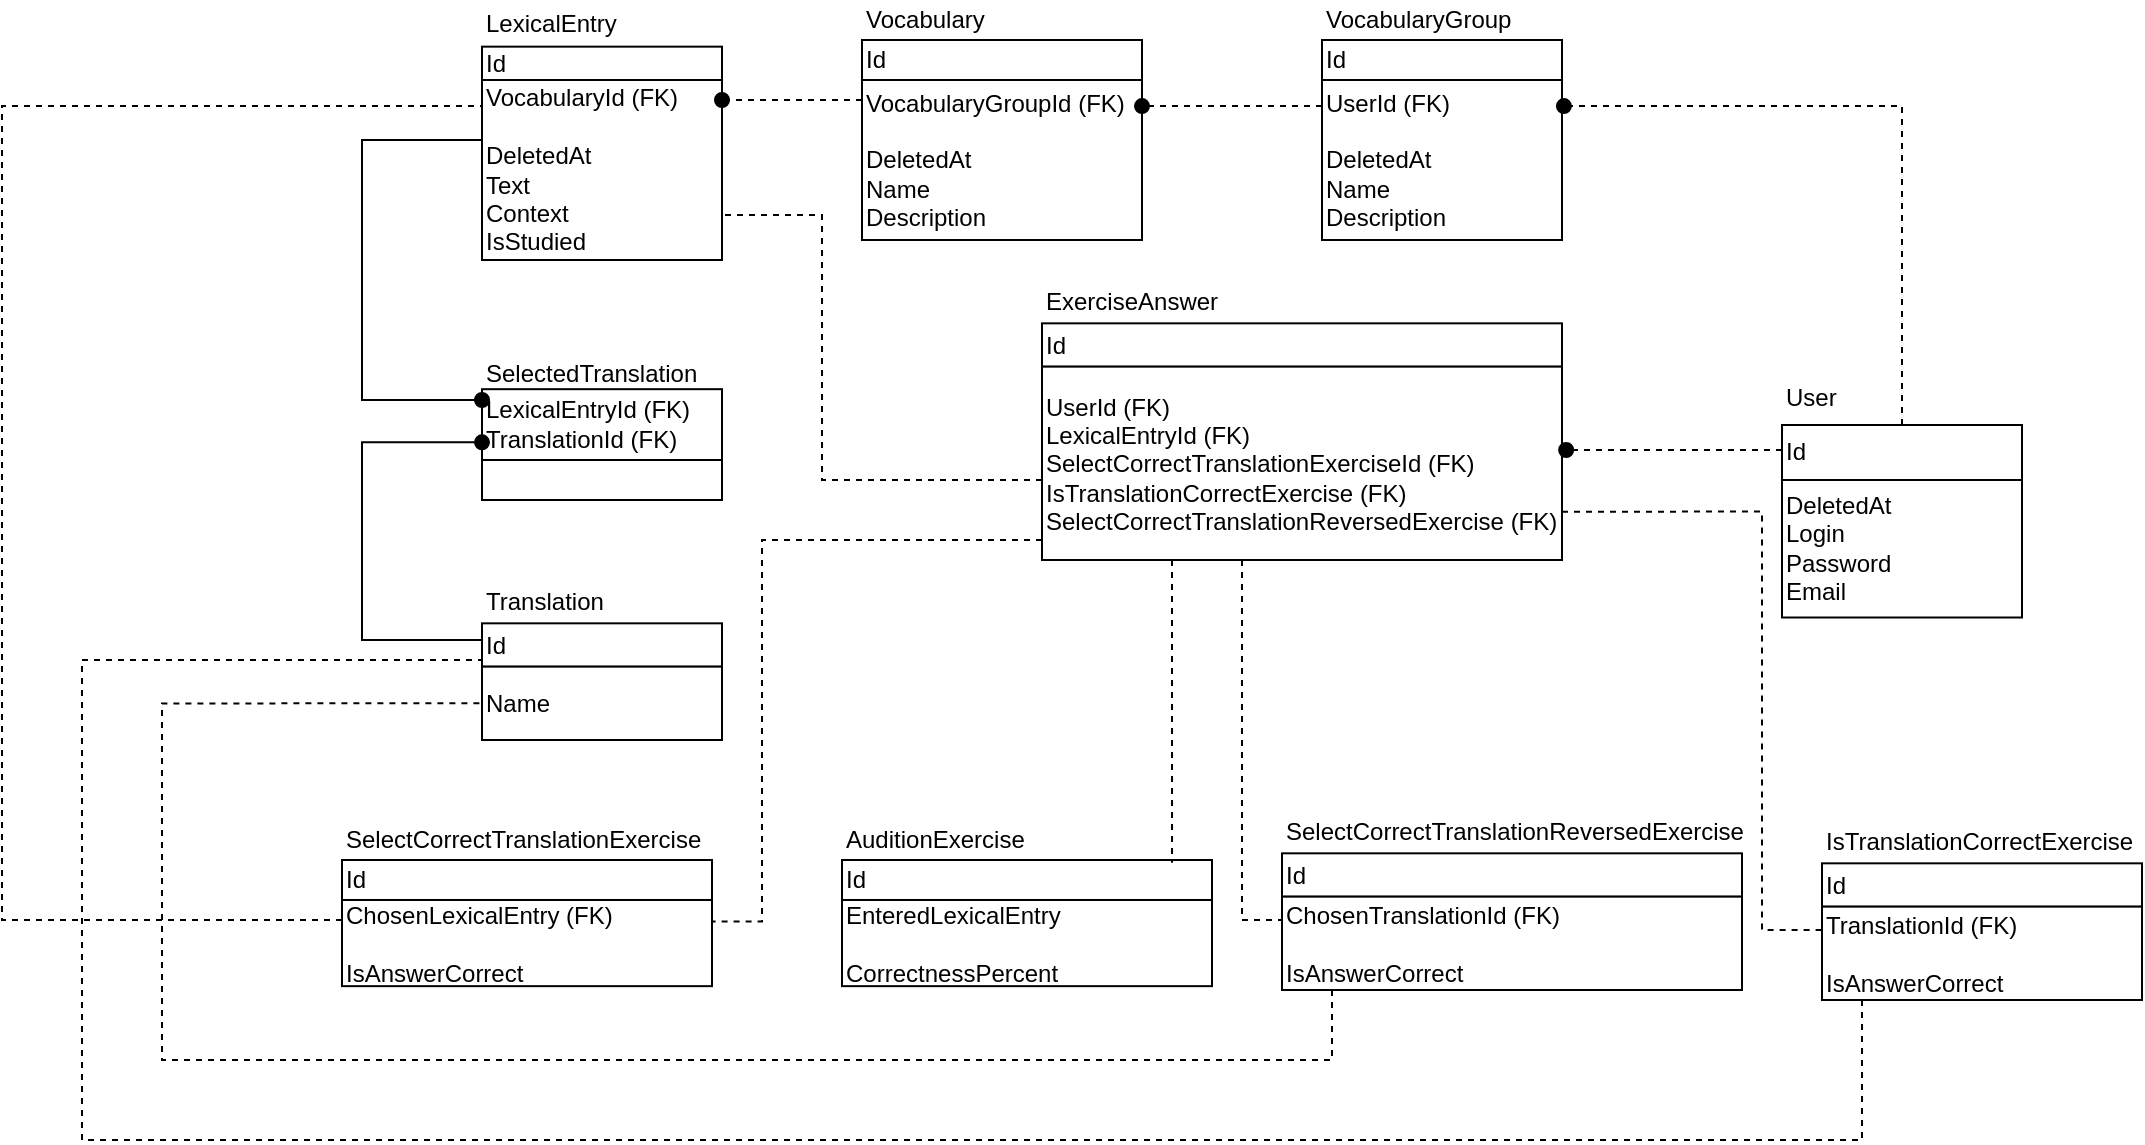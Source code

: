 <mxfile version="14.8.0" type="device"><diagram id="fXVcH7iNR__MrLPiapej" name="Page-1"><mxGraphModel dx="1221" dy="644" grid="1" gridSize="10" guides="1" tooltips="1" connect="1" arrows="1" fold="1" page="1" pageScale="1" pageWidth="1169" pageHeight="1654" math="0" shadow="0"><root><mxCell id="0"/><mxCell id="1" parent="0"/><mxCell id="o7fKMGtFQ-6al6gCFlLX-10" value="" style="group" parent="1" vertex="1" connectable="0"><mxGeometry x="750" y="90" width="120" height="120" as="geometry"/></mxCell><mxCell id="o7fKMGtFQ-6al6gCFlLX-2" value="VocabularyGroup" style="text;html=1;strokeColor=none;fillColor=none;align=left;verticalAlign=middle;whiteSpace=wrap;rounded=0;" parent="o7fKMGtFQ-6al6gCFlLX-10" vertex="1"><mxGeometry width="100" height="20" as="geometry"/></mxCell><mxCell id="o7fKMGtFQ-6al6gCFlLX-7" value="Id" style="rounded=0;whiteSpace=wrap;html=1;align=left;" parent="o7fKMGtFQ-6al6gCFlLX-10" vertex="1"><mxGeometry y="20" width="120" height="20" as="geometry"/></mxCell><mxCell id="o7fKMGtFQ-6al6gCFlLX-9" value="UserId (FK)&lt;br&gt;&lt;br&gt;DeletedAt&lt;br&gt;Name&lt;br&gt;Description&lt;br&gt;" style="rounded=0;whiteSpace=wrap;html=1;align=left;" parent="o7fKMGtFQ-6al6gCFlLX-10" vertex="1"><mxGeometry y="40" width="120" height="80" as="geometry"/></mxCell><mxCell id="o7fKMGtFQ-6al6gCFlLX-8" style="edgeStyle=orthogonalEdgeStyle;rounded=0;orthogonalLoop=1;jettySize=auto;html=1;exitX=0.5;exitY=1;exitDx=0;exitDy=0;" parent="o7fKMGtFQ-6al6gCFlLX-10" source="o7fKMGtFQ-6al6gCFlLX-7" target="o7fKMGtFQ-6al6gCFlLX-7" edge="1"><mxGeometry relative="1" as="geometry"/></mxCell><mxCell id="o7fKMGtFQ-6al6gCFlLX-11" value="" style="group" parent="1" vertex="1" connectable="0"><mxGeometry x="980" y="275" width="120" height="165" as="geometry"/></mxCell><mxCell id="o7fKMGtFQ-6al6gCFlLX-12" value="User" style="text;html=1;strokeColor=none;fillColor=none;align=left;verticalAlign=middle;whiteSpace=wrap;rounded=0;" parent="o7fKMGtFQ-6al6gCFlLX-11" vertex="1"><mxGeometry width="100" height="27.5" as="geometry"/></mxCell><mxCell id="o7fKMGtFQ-6al6gCFlLX-13" value="Id" style="rounded=0;whiteSpace=wrap;html=1;align=left;" parent="o7fKMGtFQ-6al6gCFlLX-11" vertex="1"><mxGeometry y="27.5" width="120" height="27.5" as="geometry"/></mxCell><mxCell id="o7fKMGtFQ-6al6gCFlLX-14" value="DeletedAt&lt;br&gt;Login&lt;br&gt;Password&lt;br&gt;Email" style="rounded=0;whiteSpace=wrap;html=1;align=left;" parent="o7fKMGtFQ-6al6gCFlLX-11" vertex="1"><mxGeometry y="55.0" width="120" height="68.75" as="geometry"/></mxCell><mxCell id="o7fKMGtFQ-6al6gCFlLX-15" style="edgeStyle=orthogonalEdgeStyle;rounded=0;orthogonalLoop=1;jettySize=auto;html=1;exitX=0.5;exitY=1;exitDx=0;exitDy=0;" parent="o7fKMGtFQ-6al6gCFlLX-11" source="o7fKMGtFQ-6al6gCFlLX-13" target="o7fKMGtFQ-6al6gCFlLX-13" edge="1"><mxGeometry relative="1" as="geometry"/></mxCell><mxCell id="o7fKMGtFQ-6al6gCFlLX-16" value="" style="group" parent="1" vertex="1" connectable="0"><mxGeometry x="520" y="90" width="140" height="120" as="geometry"/></mxCell><mxCell id="o7fKMGtFQ-6al6gCFlLX-17" value="Vocabulary" style="text;html=1;strokeColor=none;fillColor=none;align=left;verticalAlign=middle;whiteSpace=wrap;rounded=0;" parent="o7fKMGtFQ-6al6gCFlLX-16" vertex="1"><mxGeometry width="100" height="20" as="geometry"/></mxCell><mxCell id="o7fKMGtFQ-6al6gCFlLX-18" value="Id" style="rounded=0;whiteSpace=wrap;html=1;align=left;" parent="o7fKMGtFQ-6al6gCFlLX-16" vertex="1"><mxGeometry y="20" width="140" height="20" as="geometry"/></mxCell><mxCell id="o7fKMGtFQ-6al6gCFlLX-19" value="VocabularyGroupId (FK)&lt;br&gt;&lt;br&gt;DeletedAt&lt;br&gt;Name&lt;br&gt;Description" style="rounded=0;whiteSpace=wrap;html=1;align=left;" parent="o7fKMGtFQ-6al6gCFlLX-16" vertex="1"><mxGeometry y="40" width="140" height="80" as="geometry"/></mxCell><mxCell id="o7fKMGtFQ-6al6gCFlLX-20" style="edgeStyle=orthogonalEdgeStyle;rounded=0;orthogonalLoop=1;jettySize=auto;html=1;exitX=0.5;exitY=1;exitDx=0;exitDy=0;" parent="o7fKMGtFQ-6al6gCFlLX-16" source="o7fKMGtFQ-6al6gCFlLX-18" target="o7fKMGtFQ-6al6gCFlLX-18" edge="1"><mxGeometry relative="1" as="geometry"/></mxCell><mxCell id="o7fKMGtFQ-6al6gCFlLX-22" value="" style="group" parent="1" vertex="1" connectable="0"><mxGeometry x="330" y="90" width="120" height="140" as="geometry"/></mxCell><mxCell id="o7fKMGtFQ-6al6gCFlLX-23" value="LexicalEntry" style="text;html=1;strokeColor=none;fillColor=none;align=left;verticalAlign=middle;whiteSpace=wrap;rounded=0;" parent="o7fKMGtFQ-6al6gCFlLX-22" vertex="1"><mxGeometry width="100" height="23.333" as="geometry"/></mxCell><mxCell id="o7fKMGtFQ-6al6gCFlLX-24" value="Id" style="rounded=0;whiteSpace=wrap;html=1;align=left;" parent="o7fKMGtFQ-6al6gCFlLX-22" vertex="1"><mxGeometry y="23.33" width="120" height="16.67" as="geometry"/></mxCell><mxCell id="o7fKMGtFQ-6al6gCFlLX-25" value="VocabularyId (FK)&lt;br&gt;&lt;br&gt;DeletedAt&lt;br&gt;Text&lt;br&gt;Context&lt;br&gt;IsStudied" style="rounded=0;whiteSpace=wrap;html=1;align=left;" parent="o7fKMGtFQ-6al6gCFlLX-22" vertex="1"><mxGeometry y="40" width="120" height="90" as="geometry"/></mxCell><mxCell id="o7fKMGtFQ-6al6gCFlLX-26" style="edgeStyle=orthogonalEdgeStyle;rounded=0;orthogonalLoop=1;jettySize=auto;html=1;exitX=0.5;exitY=1;exitDx=0;exitDy=0;" parent="o7fKMGtFQ-6al6gCFlLX-22" source="o7fKMGtFQ-6al6gCFlLX-24" target="o7fKMGtFQ-6al6gCFlLX-24" edge="1"><mxGeometry relative="1" as="geometry"/></mxCell><mxCell id="o7fKMGtFQ-6al6gCFlLX-27" value="" style="group" parent="1" vertex="1" connectable="0"><mxGeometry x="330" y="380" width="120" height="130" as="geometry"/></mxCell><mxCell id="o7fKMGtFQ-6al6gCFlLX-28" value="Translation" style="text;html=1;strokeColor=none;fillColor=none;align=left;verticalAlign=middle;whiteSpace=wrap;rounded=0;" parent="o7fKMGtFQ-6al6gCFlLX-27" vertex="1"><mxGeometry width="100" height="21.667" as="geometry"/></mxCell><mxCell id="o7fKMGtFQ-6al6gCFlLX-29" value="Id" style="rounded=0;whiteSpace=wrap;html=1;align=left;" parent="o7fKMGtFQ-6al6gCFlLX-27" vertex="1"><mxGeometry y="21.667" width="120" height="21.667" as="geometry"/></mxCell><mxCell id="o7fKMGtFQ-6al6gCFlLX-30" value="Name" style="rounded=0;whiteSpace=wrap;html=1;align=left;" parent="o7fKMGtFQ-6al6gCFlLX-27" vertex="1"><mxGeometry y="43.33" width="120" height="36.67" as="geometry"/></mxCell><mxCell id="o7fKMGtFQ-6al6gCFlLX-31" style="edgeStyle=orthogonalEdgeStyle;rounded=0;orthogonalLoop=1;jettySize=auto;html=1;exitX=0.5;exitY=1;exitDx=0;exitDy=0;" parent="o7fKMGtFQ-6al6gCFlLX-27" source="o7fKMGtFQ-6al6gCFlLX-29" target="o7fKMGtFQ-6al6gCFlLX-29" edge="1"><mxGeometry relative="1" as="geometry"/></mxCell><mxCell id="o7fKMGtFQ-6al6gCFlLX-34" value="" style="group" parent="1" vertex="1" connectable="0"><mxGeometry x="330" y="270" width="120" height="100" as="geometry"/></mxCell><mxCell id="o7fKMGtFQ-6al6gCFlLX-35" value="SelectedTranslation" style="text;html=1;strokeColor=none;fillColor=none;align=left;verticalAlign=middle;whiteSpace=wrap;rounded=0;" parent="o7fKMGtFQ-6al6gCFlLX-34" vertex="1"><mxGeometry width="100" height="14.583" as="geometry"/></mxCell><mxCell id="o7fKMGtFQ-6al6gCFlLX-36" value="LexicalEntryId (FK)&lt;br&gt;TranslationId (FK)" style="rounded=0;whiteSpace=wrap;html=1;align=left;" parent="o7fKMGtFQ-6al6gCFlLX-34" vertex="1"><mxGeometry y="14.59" width="120" height="35.41" as="geometry"/></mxCell><mxCell id="o7fKMGtFQ-6al6gCFlLX-37" value="" style="rounded=0;whiteSpace=wrap;html=1;align=left;" parent="o7fKMGtFQ-6al6gCFlLX-34" vertex="1"><mxGeometry y="50" width="120" height="20" as="geometry"/></mxCell><mxCell id="o7fKMGtFQ-6al6gCFlLX-38" style="edgeStyle=orthogonalEdgeStyle;rounded=0;orthogonalLoop=1;jettySize=auto;html=1;exitX=0.5;exitY=1;exitDx=0;exitDy=0;" parent="o7fKMGtFQ-6al6gCFlLX-34" source="o7fKMGtFQ-6al6gCFlLX-36" target="o7fKMGtFQ-6al6gCFlLX-36" edge="1"><mxGeometry relative="1" as="geometry"/></mxCell><mxCell id="o7fKMGtFQ-6al6gCFlLX-76" style="edgeStyle=orthogonalEdgeStyle;rounded=0;orthogonalLoop=1;jettySize=auto;html=1;exitX=0.5;exitY=1;exitDx=0;exitDy=0;dashed=1;startSize=0;sourcePerimeterSpacing=0;endArrow=oval;endFill=1;endSize=7;targetPerimeterSpacing=0;strokeWidth=1;" parent="o7fKMGtFQ-6al6gCFlLX-34" source="o7fKMGtFQ-6al6gCFlLX-36" target="o7fKMGtFQ-6al6gCFlLX-36" edge="1"><mxGeometry relative="1" as="geometry"/></mxCell><mxCell id="o7fKMGtFQ-6al6gCFlLX-46" value="" style="group" parent="1" vertex="1" connectable="0"><mxGeometry x="610" y="230" width="260" height="140" as="geometry"/></mxCell><mxCell id="o7fKMGtFQ-6al6gCFlLX-47" value="ExerciseAnswer" style="text;html=1;strokeColor=none;fillColor=none;align=left;verticalAlign=middle;whiteSpace=wrap;rounded=0;" parent="o7fKMGtFQ-6al6gCFlLX-46" vertex="1"><mxGeometry width="190.667" height="21.667" as="geometry"/></mxCell><mxCell id="o7fKMGtFQ-6al6gCFlLX-48" value="Id" style="rounded=0;whiteSpace=wrap;html=1;align=left;" parent="o7fKMGtFQ-6al6gCFlLX-46" vertex="1"><mxGeometry y="21.67" width="260" height="21.67" as="geometry"/></mxCell><mxCell id="o7fKMGtFQ-6al6gCFlLX-49" value="UserId (FK)&lt;br&gt;LexicalEntryId (FK)&lt;br&gt;SelectCorrectTranslationExerciseId (FK)&lt;br&gt;IsTranslationCorrectExercise (FK)&lt;br&gt;SelectCorrectTranslationReversedExercise (FK)" style="rounded=0;whiteSpace=wrap;html=1;align=left;" parent="o7fKMGtFQ-6al6gCFlLX-46" vertex="1"><mxGeometry y="43.33" width="260" height="96.67" as="geometry"/></mxCell><mxCell id="o7fKMGtFQ-6al6gCFlLX-50" style="edgeStyle=orthogonalEdgeStyle;rounded=0;orthogonalLoop=1;jettySize=auto;html=1;exitX=0.5;exitY=1;exitDx=0;exitDy=0;" parent="o7fKMGtFQ-6al6gCFlLX-46" source="o7fKMGtFQ-6al6gCFlLX-48" target="o7fKMGtFQ-6al6gCFlLX-48" edge="1"><mxGeometry relative="1" as="geometry"/></mxCell><mxCell id="o7fKMGtFQ-6al6gCFlLX-51" value="" style="group" parent="1" vertex="1" connectable="0"><mxGeometry x="260" y="500" width="185" height="120" as="geometry"/></mxCell><mxCell id="o7fKMGtFQ-6al6gCFlLX-52" value="SelectCorrectTranslationExercise" style="text;html=1;strokeColor=none;fillColor=none;align=left;verticalAlign=middle;whiteSpace=wrap;rounded=0;" parent="o7fKMGtFQ-6al6gCFlLX-51" vertex="1"><mxGeometry width="154.167" height="20.0" as="geometry"/></mxCell><mxCell id="o7fKMGtFQ-6al6gCFlLX-53" value="Id" style="rounded=0;whiteSpace=wrap;html=1;align=left;" parent="o7fKMGtFQ-6al6gCFlLX-51" vertex="1"><mxGeometry y="20.0" width="185" height="20.0" as="geometry"/></mxCell><mxCell id="o7fKMGtFQ-6al6gCFlLX-54" value="ChosenLexicalEntry (FK)&lt;br&gt;&lt;br&gt;IsAnswerCorrect" style="rounded=0;whiteSpace=wrap;html=1;align=left;" parent="o7fKMGtFQ-6al6gCFlLX-51" vertex="1"><mxGeometry y="39.997" width="185" height="43.08" as="geometry"/></mxCell><mxCell id="o7fKMGtFQ-6al6gCFlLX-55" style="edgeStyle=orthogonalEdgeStyle;rounded=0;orthogonalLoop=1;jettySize=auto;html=1;exitX=0.5;exitY=1;exitDx=0;exitDy=0;" parent="o7fKMGtFQ-6al6gCFlLX-51" source="o7fKMGtFQ-6al6gCFlLX-53" target="o7fKMGtFQ-6al6gCFlLX-53" edge="1"><mxGeometry relative="1" as="geometry"/></mxCell><mxCell id="o7fKMGtFQ-6al6gCFlLX-56" value="" style="group" parent="1" vertex="1" connectable="0"><mxGeometry x="1000" y="500" width="160" height="130" as="geometry"/></mxCell><mxCell id="o7fKMGtFQ-6al6gCFlLX-57" value="IsTranslationCorrectExercise" style="text;html=1;strokeColor=none;fillColor=none;align=left;verticalAlign=middle;whiteSpace=wrap;rounded=0;" parent="o7fKMGtFQ-6al6gCFlLX-56" vertex="1"><mxGeometry width="133.333" height="21.667" as="geometry"/></mxCell><mxCell id="o7fKMGtFQ-6al6gCFlLX-58" value="Id" style="rounded=0;whiteSpace=wrap;html=1;align=left;" parent="o7fKMGtFQ-6al6gCFlLX-56" vertex="1"><mxGeometry y="21.667" width="160" height="21.667" as="geometry"/></mxCell><mxCell id="o7fKMGtFQ-6al6gCFlLX-59" value="TranslationId (FK)&lt;br&gt;&lt;br&gt;IsAnswerCorrect" style="rounded=0;whiteSpace=wrap;html=1;align=left;" parent="o7fKMGtFQ-6al6gCFlLX-56" vertex="1"><mxGeometry y="43.33" width="160" height="46.67" as="geometry"/></mxCell><mxCell id="o7fKMGtFQ-6al6gCFlLX-60" style="edgeStyle=orthogonalEdgeStyle;rounded=0;orthogonalLoop=1;jettySize=auto;html=1;exitX=0.5;exitY=1;exitDx=0;exitDy=0;" parent="o7fKMGtFQ-6al6gCFlLX-56" source="o7fKMGtFQ-6al6gCFlLX-58" target="o7fKMGtFQ-6al6gCFlLX-58" edge="1"><mxGeometry relative="1" as="geometry"/></mxCell><mxCell id="o7fKMGtFQ-6al6gCFlLX-65" style="edgeStyle=orthogonalEdgeStyle;rounded=0;orthogonalLoop=1;jettySize=auto;html=1;exitX=0.5;exitY=0;exitDx=0;exitDy=0;entryX=1.008;entryY=0.163;entryDx=0;entryDy=0;entryPerimeter=0;endArrow=oval;endFill=1;dashed=1;strokeWidth=1;sourcePerimeterSpacing=0;targetPerimeterSpacing=0;endSize=7;startSize=0;" parent="1" source="o7fKMGtFQ-6al6gCFlLX-13" target="o7fKMGtFQ-6al6gCFlLX-9" edge="1"><mxGeometry relative="1" as="geometry"/></mxCell><mxCell id="o7fKMGtFQ-6al6gCFlLX-66" value="" style="group" parent="1" vertex="1" connectable="0"><mxGeometry x="730" y="495" width="230" height="130" as="geometry"/></mxCell><mxCell id="o7fKMGtFQ-6al6gCFlLX-67" value="SelectCorrectTranslationReversedExercise" style="text;html=1;strokeColor=none;fillColor=none;align=left;verticalAlign=middle;whiteSpace=wrap;rounded=0;" parent="o7fKMGtFQ-6al6gCFlLX-66" vertex="1"><mxGeometry width="191.667" height="21.667" as="geometry"/></mxCell><mxCell id="o7fKMGtFQ-6al6gCFlLX-68" value="Id" style="rounded=0;whiteSpace=wrap;html=1;align=left;" parent="o7fKMGtFQ-6al6gCFlLX-66" vertex="1"><mxGeometry y="21.667" width="230" height="21.667" as="geometry"/></mxCell><mxCell id="o7fKMGtFQ-6al6gCFlLX-69" value="ChosenTranslationId (FK)&lt;br&gt;&lt;br&gt;IsAnswerCorrect" style="rounded=0;whiteSpace=wrap;html=1;align=left;" parent="o7fKMGtFQ-6al6gCFlLX-66" vertex="1"><mxGeometry y="43.33" width="230" height="46.67" as="geometry"/></mxCell><mxCell id="o7fKMGtFQ-6al6gCFlLX-70" style="edgeStyle=orthogonalEdgeStyle;rounded=0;orthogonalLoop=1;jettySize=auto;html=1;exitX=0.5;exitY=1;exitDx=0;exitDy=0;" parent="o7fKMGtFQ-6al6gCFlLX-66" source="o7fKMGtFQ-6al6gCFlLX-68" target="o7fKMGtFQ-6al6gCFlLX-68" edge="1"><mxGeometry relative="1" as="geometry"/></mxCell><mxCell id="o7fKMGtFQ-6al6gCFlLX-71" style="edgeStyle=orthogonalEdgeStyle;rounded=0;orthogonalLoop=1;jettySize=auto;html=1;entryX=1;entryY=0.163;entryDx=0;entryDy=0;entryPerimeter=0;dashed=1;startSize=0;sourcePerimeterSpacing=0;endArrow=oval;endFill=1;endSize=7;targetPerimeterSpacing=0;strokeWidth=1;" parent="1" source="o7fKMGtFQ-6al6gCFlLX-9" target="o7fKMGtFQ-6al6gCFlLX-19" edge="1"><mxGeometry relative="1" as="geometry"><Array as="points"><mxPoint x="730" y="143"/><mxPoint x="730" y="143"/></Array></mxGeometry></mxCell><mxCell id="o7fKMGtFQ-6al6gCFlLX-72" style="edgeStyle=orthogonalEdgeStyle;rounded=0;orthogonalLoop=1;jettySize=auto;html=1;dashed=1;startSize=0;sourcePerimeterSpacing=0;endArrow=oval;endFill=1;endSize=7;targetPerimeterSpacing=0;strokeWidth=1;" parent="1" source="o7fKMGtFQ-6al6gCFlLX-19" edge="1"><mxGeometry relative="1" as="geometry"><mxPoint x="450" y="140" as="targetPoint"/><Array as="points"><mxPoint x="450" y="140"/></Array></mxGeometry></mxCell><mxCell id="o7fKMGtFQ-6al6gCFlLX-74" style="edgeStyle=orthogonalEdgeStyle;rounded=0;orthogonalLoop=1;jettySize=auto;html=1;startSize=0;sourcePerimeterSpacing=0;endArrow=oval;endFill=1;endSize=7;targetPerimeterSpacing=0;strokeWidth=1;" parent="1" source="o7fKMGtFQ-6al6gCFlLX-25" edge="1"><mxGeometry relative="1" as="geometry"><mxPoint x="330" y="290" as="targetPoint"/><Array as="points"><mxPoint x="270" y="160"/><mxPoint x="270" y="290"/></Array></mxGeometry></mxCell><mxCell id="o7fKMGtFQ-6al6gCFlLX-75" style="edgeStyle=orthogonalEdgeStyle;rounded=0;orthogonalLoop=1;jettySize=auto;html=1;entryX=0;entryY=0.75;entryDx=0;entryDy=0;startSize=0;sourcePerimeterSpacing=0;endArrow=oval;endFill=1;endSize=7;targetPerimeterSpacing=0;strokeWidth=1;" parent="1" source="o7fKMGtFQ-6al6gCFlLX-30" target="o7fKMGtFQ-6al6gCFlLX-36" edge="1"><mxGeometry relative="1" as="geometry"><Array as="points"><mxPoint x="330" y="410"/><mxPoint x="270" y="410"/><mxPoint x="270" y="311"/></Array></mxGeometry></mxCell><mxCell id="o7fKMGtFQ-6al6gCFlLX-78" style="edgeStyle=orthogonalEdgeStyle;rounded=0;orthogonalLoop=1;jettySize=auto;html=1;entryX=1.008;entryY=0.431;entryDx=0;entryDy=0;entryPerimeter=0;startSize=0;sourcePerimeterSpacing=0;endArrow=oval;endFill=1;endSize=7;targetPerimeterSpacing=0;strokeWidth=1;dashed=1;" parent="1" source="o7fKMGtFQ-6al6gCFlLX-13" target="o7fKMGtFQ-6al6gCFlLX-49" edge="1"><mxGeometry relative="1" as="geometry"><Array as="points"><mxPoint x="950" y="315"/><mxPoint x="950" y="315"/></Array></mxGeometry></mxCell><mxCell id="o7fKMGtFQ-6al6gCFlLX-80" style="edgeStyle=orthogonalEdgeStyle;rounded=0;orthogonalLoop=1;jettySize=auto;html=1;entryX=1;entryY=0.75;entryDx=0;entryDy=0;dashed=1;startSize=0;sourcePerimeterSpacing=0;endArrow=none;endFill=0;endSize=7;targetPerimeterSpacing=0;strokeWidth=1;" parent="1" source="o7fKMGtFQ-6al6gCFlLX-49" target="o7fKMGtFQ-6al6gCFlLX-25" edge="1"><mxGeometry relative="1" as="geometry"><Array as="points"><mxPoint x="500" y="330"/><mxPoint x="500" y="198"/></Array></mxGeometry></mxCell><mxCell id="o7fKMGtFQ-6al6gCFlLX-81" style="edgeStyle=orthogonalEdgeStyle;rounded=0;orthogonalLoop=1;jettySize=auto;html=1;entryX=1;entryY=0.25;entryDx=0;entryDy=0;dashed=1;startSize=0;sourcePerimeterSpacing=0;endArrow=none;endFill=0;endSize=7;targetPerimeterSpacing=0;strokeWidth=1;" parent="1" source="o7fKMGtFQ-6al6gCFlLX-49" target="o7fKMGtFQ-6al6gCFlLX-54" edge="1"><mxGeometry relative="1" as="geometry"><Array as="points"><mxPoint x="470" y="360"/><mxPoint x="470" y="551"/></Array></mxGeometry></mxCell><mxCell id="o7fKMGtFQ-6al6gCFlLX-82" style="edgeStyle=orthogonalEdgeStyle;rounded=0;orthogonalLoop=1;jettySize=auto;html=1;dashed=1;startSize=0;sourcePerimeterSpacing=0;endArrow=none;endFill=0;endSize=7;targetPerimeterSpacing=0;strokeWidth=1;entryX=0;entryY=0.25;entryDx=0;entryDy=0;" parent="1" target="o7fKMGtFQ-6al6gCFlLX-69" edge="1"><mxGeometry relative="1" as="geometry"><mxPoint x="620" y="550" as="targetPoint"/><Array as="points"><mxPoint x="710" y="370"/><mxPoint x="710" y="550"/></Array><mxPoint x="710" y="370" as="sourcePoint"/></mxGeometry></mxCell><mxCell id="o7fKMGtFQ-6al6gCFlLX-83" style="edgeStyle=orthogonalEdgeStyle;rounded=0;orthogonalLoop=1;jettySize=auto;html=1;exitX=1;exitY=0.75;exitDx=0;exitDy=0;entryX=0;entryY=0.25;entryDx=0;entryDy=0;dashed=1;startSize=0;sourcePerimeterSpacing=0;endArrow=none;endFill=0;endSize=7;targetPerimeterSpacing=0;strokeWidth=1;" parent="1" source="o7fKMGtFQ-6al6gCFlLX-49" target="o7fKMGtFQ-6al6gCFlLX-59" edge="1"><mxGeometry relative="1" as="geometry"><Array as="points"><mxPoint x="970" y="346"/><mxPoint x="970" y="555"/></Array></mxGeometry></mxCell><mxCell id="o7fKMGtFQ-6al6gCFlLX-84" style="edgeStyle=orthogonalEdgeStyle;rounded=0;orthogonalLoop=1;jettySize=auto;html=1;entryX=0;entryY=0.144;entryDx=0;entryDy=0;entryPerimeter=0;dashed=1;startSize=0;sourcePerimeterSpacing=0;endArrow=none;endFill=0;endSize=7;targetPerimeterSpacing=0;strokeWidth=1;" parent="1" source="o7fKMGtFQ-6al6gCFlLX-54" target="o7fKMGtFQ-6al6gCFlLX-25" edge="1"><mxGeometry relative="1" as="geometry"><Array as="points"><mxPoint x="90" y="550"/><mxPoint x="90" y="143"/></Array></mxGeometry></mxCell><mxCell id="o7fKMGtFQ-6al6gCFlLX-85" style="edgeStyle=orthogonalEdgeStyle;rounded=0;orthogonalLoop=1;jettySize=auto;html=1;dashed=1;startSize=0;sourcePerimeterSpacing=0;endArrow=none;endFill=0;endSize=7;targetPerimeterSpacing=0;strokeWidth=1;entryX=0;entryY=0.5;entryDx=0;entryDy=0;" parent="1" source="o7fKMGtFQ-6al6gCFlLX-69" target="o7fKMGtFQ-6al6gCFlLX-30" edge="1"><mxGeometry relative="1" as="geometry"><mxPoint x="730" y="630" as="targetPoint"/><Array as="points"><mxPoint x="755" y="620"/><mxPoint x="170" y="620"/><mxPoint x="170" y="442"/></Array></mxGeometry></mxCell><mxCell id="o7fKMGtFQ-6al6gCFlLX-86" style="edgeStyle=orthogonalEdgeStyle;rounded=0;orthogonalLoop=1;jettySize=auto;html=1;dashed=1;startSize=0;sourcePerimeterSpacing=0;endArrow=none;endFill=0;endSize=7;targetPerimeterSpacing=0;strokeWidth=1;entryX=0;entryY=0.25;entryDx=0;entryDy=0;" parent="1" source="o7fKMGtFQ-6al6gCFlLX-59" target="o7fKMGtFQ-6al6gCFlLX-30" edge="1"><mxGeometry relative="1" as="geometry"><mxPoint x="970" y="680" as="targetPoint"/><Array as="points"><mxPoint x="1020" y="660"/><mxPoint x="130" y="660"/><mxPoint x="130" y="420"/><mxPoint x="330" y="420"/></Array></mxGeometry></mxCell><mxCell id="mwKZtfCylVW_cloJqi7E-1" value="" style="group" vertex="1" connectable="0" parent="1"><mxGeometry x="510" y="500" width="185" height="120" as="geometry"/></mxCell><mxCell id="mwKZtfCylVW_cloJqi7E-2" value="AuditionExercise" style="text;html=1;strokeColor=none;fillColor=none;align=left;verticalAlign=middle;whiteSpace=wrap;rounded=0;" vertex="1" parent="mwKZtfCylVW_cloJqi7E-1"><mxGeometry width="154.167" height="20.0" as="geometry"/></mxCell><mxCell id="mwKZtfCylVW_cloJqi7E-3" value="Id" style="rounded=0;whiteSpace=wrap;html=1;align=left;" vertex="1" parent="mwKZtfCylVW_cloJqi7E-1"><mxGeometry y="20.0" width="185" height="20.0" as="geometry"/></mxCell><mxCell id="mwKZtfCylVW_cloJqi7E-4" value="EnteredLexicalEntry&lt;br&gt;&lt;br&gt;CorrectnessPercent" style="rounded=0;whiteSpace=wrap;html=1;align=left;" vertex="1" parent="mwKZtfCylVW_cloJqi7E-1"><mxGeometry y="39.997" width="185" height="43.08" as="geometry"/></mxCell><mxCell id="mwKZtfCylVW_cloJqi7E-5" style="edgeStyle=orthogonalEdgeStyle;rounded=0;orthogonalLoop=1;jettySize=auto;html=1;exitX=0.5;exitY=1;exitDx=0;exitDy=0;" edge="1" parent="mwKZtfCylVW_cloJqi7E-1" source="mwKZtfCylVW_cloJqi7E-3" target="mwKZtfCylVW_cloJqi7E-3"><mxGeometry relative="1" as="geometry"/></mxCell><mxCell id="mwKZtfCylVW_cloJqi7E-8" style="edgeStyle=orthogonalEdgeStyle;rounded=0;orthogonalLoop=1;jettySize=auto;html=1;exitX=0.25;exitY=1;exitDx=0;exitDy=0;entryX=0.892;entryY=0.067;entryDx=0;entryDy=0;entryPerimeter=0;endArrow=none;endFill=0;dashed=1;" edge="1" parent="1" source="o7fKMGtFQ-6al6gCFlLX-49" target="mwKZtfCylVW_cloJqi7E-3"><mxGeometry relative="1" as="geometry"/></mxCell></root></mxGraphModel></diagram></mxfile>